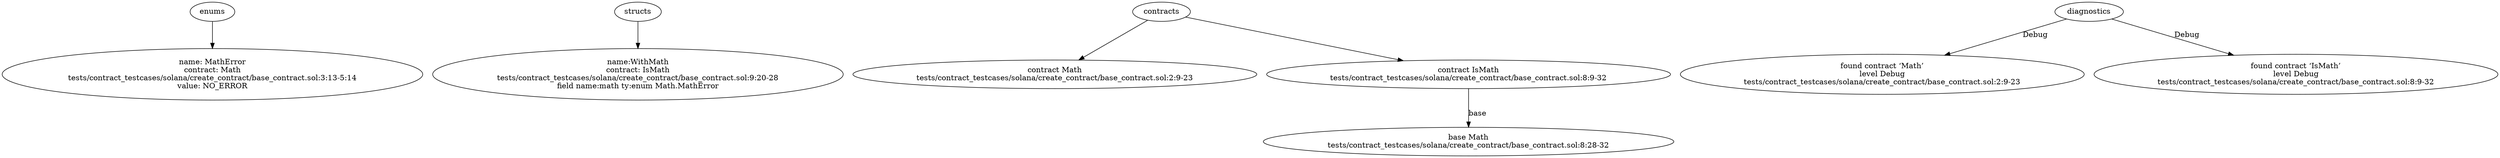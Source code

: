 strict digraph "tests/contract_testcases/solana/create_contract/base_contract.sol" {
	MathError [label="name: MathError\ncontract: Math\ntests/contract_testcases/solana/create_contract/base_contract.sol:3:13-5:14\nvalue: NO_ERROR"]
	WithMath [label="name:WithMath\ncontract: IsMath\ntests/contract_testcases/solana/create_contract/base_contract.sol:9:20-28\nfield name:math ty:enum Math.MathError"]
	contract [label="contract Math\ntests/contract_testcases/solana/create_contract/base_contract.sol:2:9-23"]
	contract_7 [label="contract IsMath\ntests/contract_testcases/solana/create_contract/base_contract.sol:8:9-32"]
	base [label="base Math\ntests/contract_testcases/solana/create_contract/base_contract.sol:8:28-32"]
	diagnostic [label="found contract ‘Math’\nlevel Debug\ntests/contract_testcases/solana/create_contract/base_contract.sol:2:9-23"]
	diagnostic_11 [label="found contract ‘IsMath’\nlevel Debug\ntests/contract_testcases/solana/create_contract/base_contract.sol:8:9-32"]
	enums -> MathError
	structs -> WithMath
	contracts -> contract
	contracts -> contract_7
	contract_7 -> base [label="base"]
	diagnostics -> diagnostic [label="Debug"]
	diagnostics -> diagnostic_11 [label="Debug"]
}
